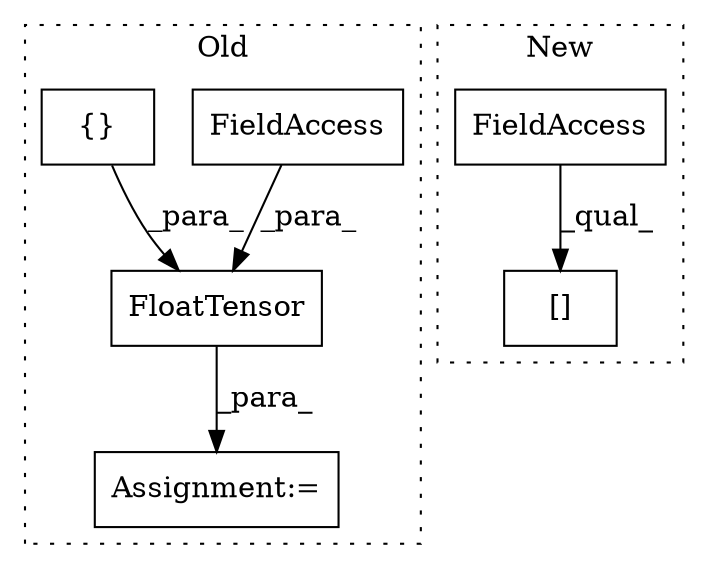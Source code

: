 digraph G {
subgraph cluster0 {
1 [label="FloatTensor" a="32" s="1697,1748" l="12,1" shape="box"];
3 [label="Assignment:=" a="7" s="1683" l="1" shape="box"];
5 [label="FieldAccess" a="22" s="1709" l="5" shape="box"];
6 [label="{}" a="4" s="1742,1746" l="1,1" shape="box"];
label = "Old";
style="dotted";
}
subgraph cluster1 {
2 [label="[]" a="2" s="1921,1927" l="5,1" shape="box"];
4 [label="FieldAccess" a="22" s="1921" l="4" shape="box"];
label = "New";
style="dotted";
}
1 -> 3 [label="_para_"];
4 -> 2 [label="_qual_"];
5 -> 1 [label="_para_"];
6 -> 1 [label="_para_"];
}